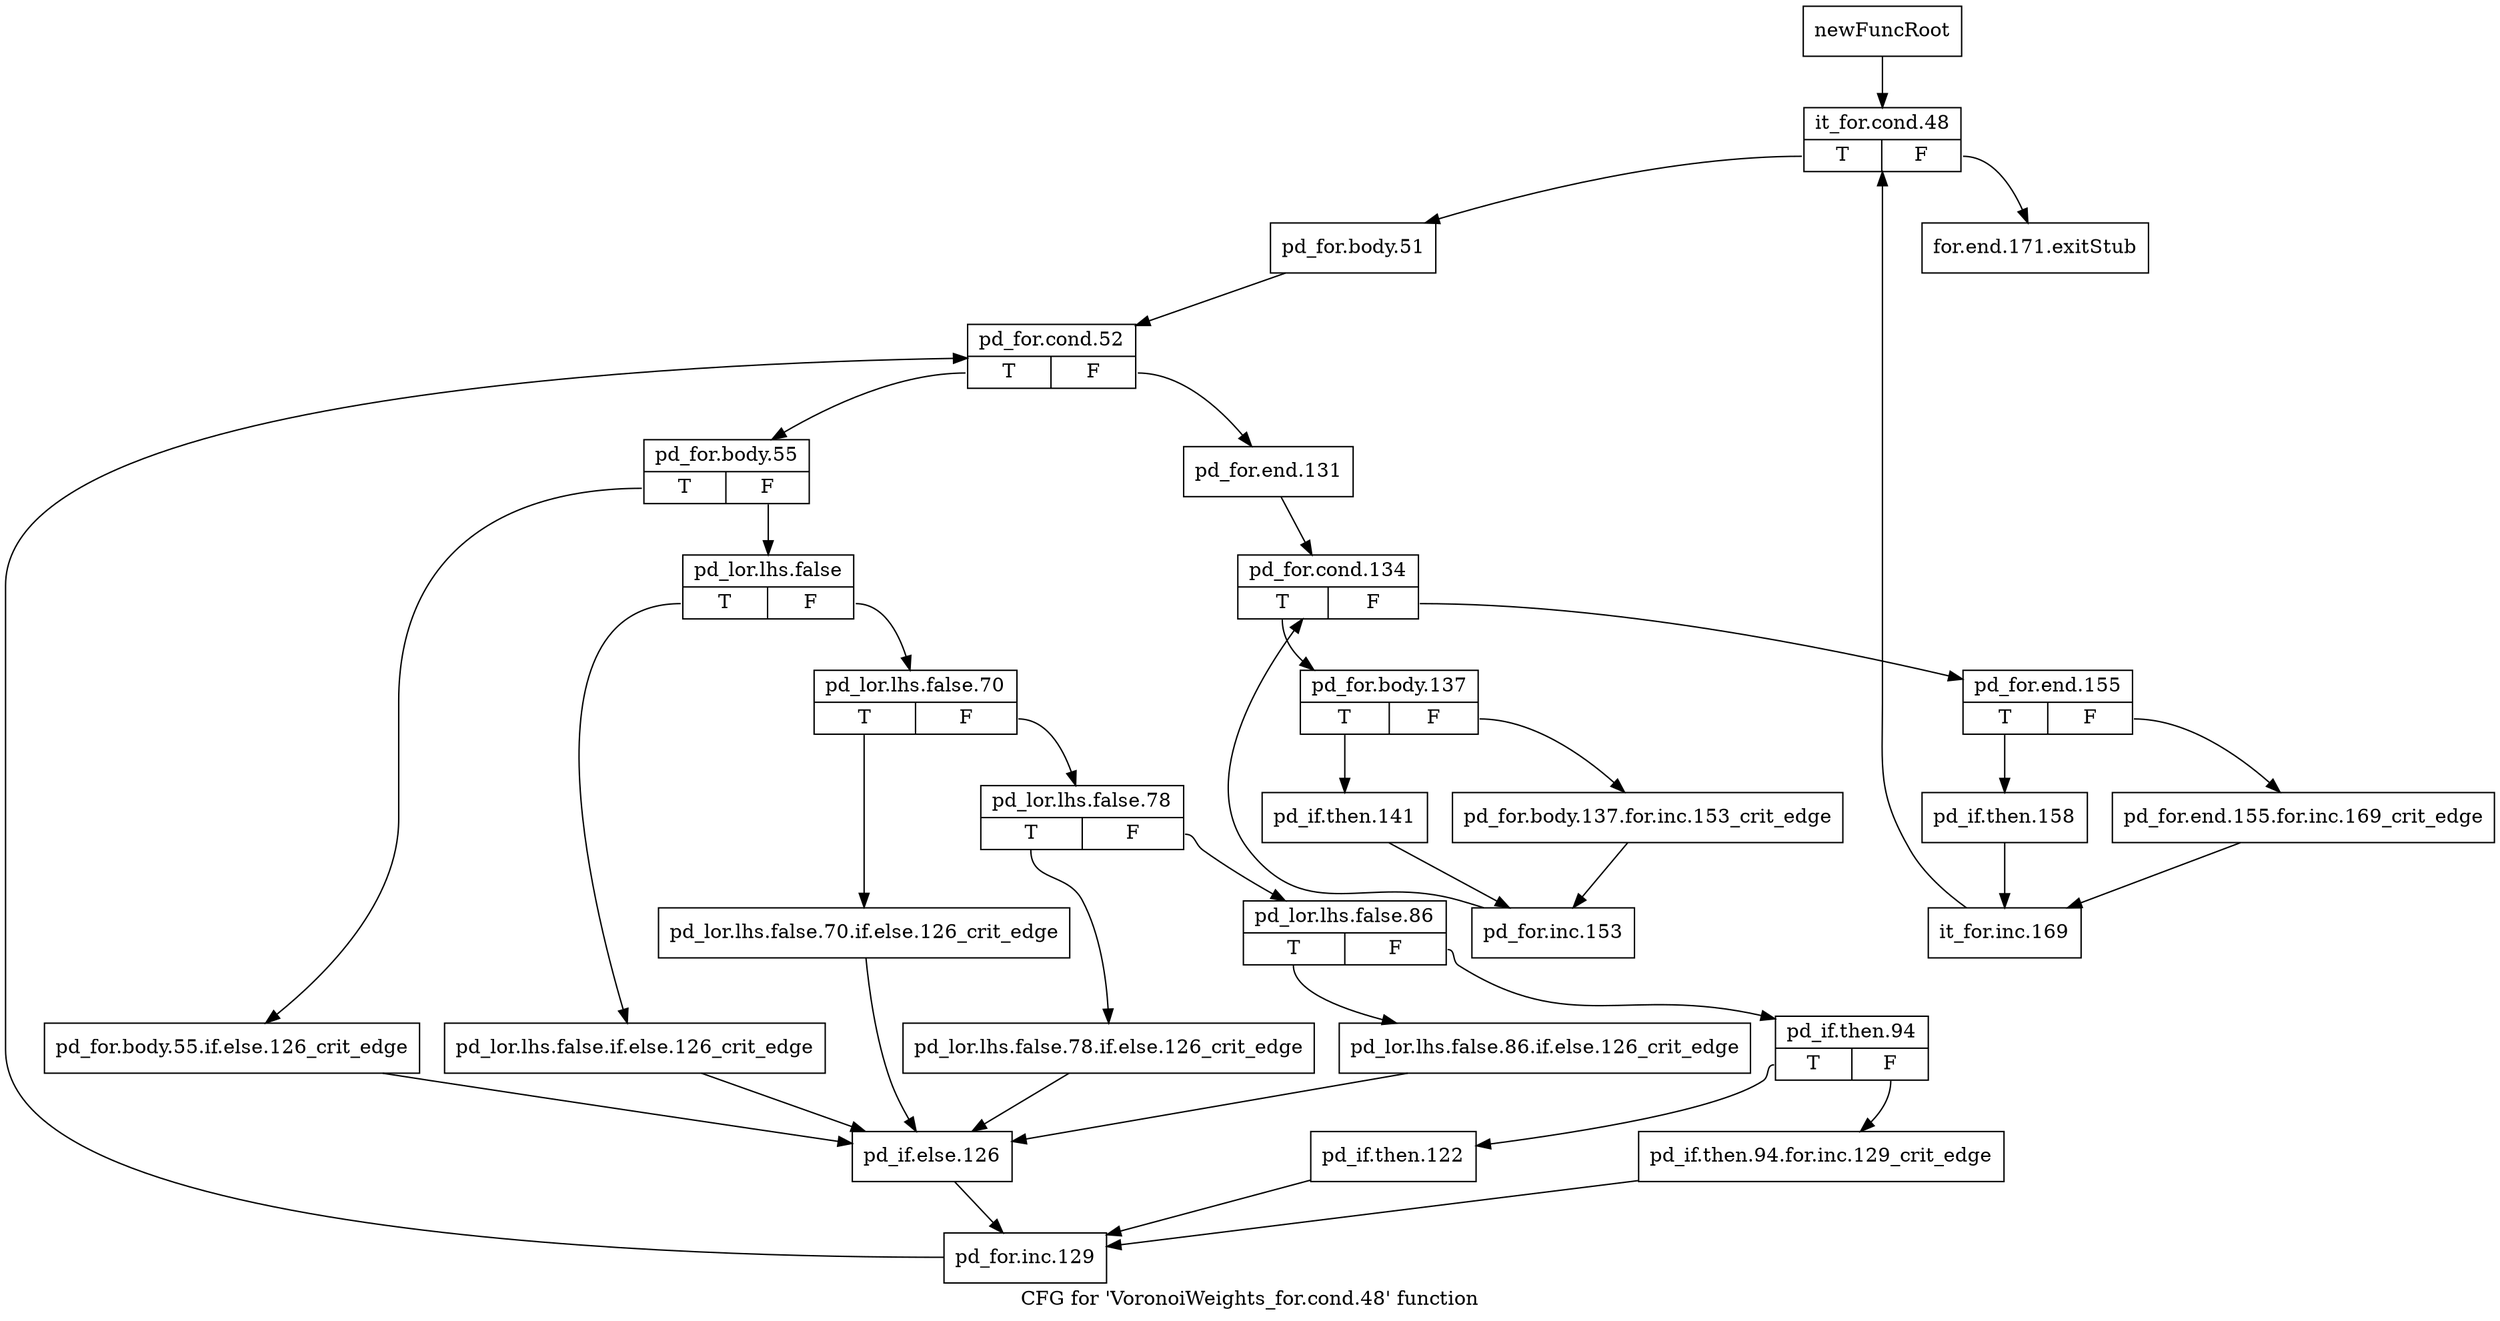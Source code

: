 digraph "CFG for 'VoronoiWeights_for.cond.48' function" {
	label="CFG for 'VoronoiWeights_for.cond.48' function";

	Node0x34f8a40 [shape=record,label="{newFuncRoot}"];
	Node0x34f8a40 -> Node0x34f8ae0;
	Node0x34f8a90 [shape=record,label="{for.end.171.exitStub}"];
	Node0x34f8ae0 [shape=record,label="{it_for.cond.48|{<s0>T|<s1>F}}"];
	Node0x34f8ae0:s0 -> Node0x34f8b30;
	Node0x34f8ae0:s1 -> Node0x34f8a90;
	Node0x34f8b30 [shape=record,label="{pd_for.body.51}"];
	Node0x34f8b30 -> Node0x34f8b80;
	Node0x34f8b80 [shape=record,label="{pd_for.cond.52|{<s0>T|<s1>F}}"];
	Node0x34f8b80:s0 -> Node0x34f8ef0;
	Node0x34f8b80:s1 -> Node0x34f8bd0;
	Node0x34f8bd0 [shape=record,label="{pd_for.end.131}"];
	Node0x34f8bd0 -> Node0x34f8c20;
	Node0x34f8c20 [shape=record,label="{pd_for.cond.134|{<s0>T|<s1>F}}"];
	Node0x34f8c20:s0 -> Node0x34f8db0;
	Node0x34f8c20:s1 -> Node0x34f8c70;
	Node0x34f8c70 [shape=record,label="{pd_for.end.155|{<s0>T|<s1>F}}"];
	Node0x34f8c70:s0 -> Node0x34f8d10;
	Node0x34f8c70:s1 -> Node0x34f8cc0;
	Node0x34f8cc0 [shape=record,label="{pd_for.end.155.for.inc.169_crit_edge}"];
	Node0x34f8cc0 -> Node0x34f8d60;
	Node0x34f8d10 [shape=record,label="{pd_if.then.158}"];
	Node0x34f8d10 -> Node0x34f8d60;
	Node0x34f8d60 [shape=record,label="{it_for.inc.169}"];
	Node0x34f8d60 -> Node0x34f8ae0;
	Node0x34f8db0 [shape=record,label="{pd_for.body.137|{<s0>T|<s1>F}}"];
	Node0x34f8db0:s0 -> Node0x34f8e50;
	Node0x34f8db0:s1 -> Node0x34f8e00;
	Node0x34f8e00 [shape=record,label="{pd_for.body.137.for.inc.153_crit_edge}"];
	Node0x34f8e00 -> Node0x34f8ea0;
	Node0x34f8e50 [shape=record,label="{pd_if.then.141}"];
	Node0x34f8e50 -> Node0x34f8ea0;
	Node0x34f8ea0 [shape=record,label="{pd_for.inc.153}"];
	Node0x34f8ea0 -> Node0x34f8c20;
	Node0x34f8ef0 [shape=record,label="{pd_for.body.55|{<s0>T|<s1>F}}"];
	Node0x34f8ef0:s0 -> Node0x34f92b0;
	Node0x34f8ef0:s1 -> Node0x34f8f40;
	Node0x34f8f40 [shape=record,label="{pd_lor.lhs.false|{<s0>T|<s1>F}}"];
	Node0x34f8f40:s0 -> Node0x34f9260;
	Node0x34f8f40:s1 -> Node0x34f8f90;
	Node0x34f8f90 [shape=record,label="{pd_lor.lhs.false.70|{<s0>T|<s1>F}}"];
	Node0x34f8f90:s0 -> Node0x34f9210;
	Node0x34f8f90:s1 -> Node0x34f8fe0;
	Node0x34f8fe0 [shape=record,label="{pd_lor.lhs.false.78|{<s0>T|<s1>F}}"];
	Node0x34f8fe0:s0 -> Node0x34f91c0;
	Node0x34f8fe0:s1 -> Node0x34f9030;
	Node0x34f9030 [shape=record,label="{pd_lor.lhs.false.86|{<s0>T|<s1>F}}"];
	Node0x34f9030:s0 -> Node0x34f9170;
	Node0x34f9030:s1 -> Node0x34f9080;
	Node0x34f9080 [shape=record,label="{pd_if.then.94|{<s0>T|<s1>F}}"];
	Node0x34f9080:s0 -> Node0x34f9120;
	Node0x34f9080:s1 -> Node0x34f90d0;
	Node0x34f90d0 [shape=record,label="{pd_if.then.94.for.inc.129_crit_edge}"];
	Node0x34f90d0 -> Node0x34f9350;
	Node0x34f9120 [shape=record,label="{pd_if.then.122}"];
	Node0x34f9120 -> Node0x34f9350;
	Node0x34f9170 [shape=record,label="{pd_lor.lhs.false.86.if.else.126_crit_edge}"];
	Node0x34f9170 -> Node0x34f9300;
	Node0x34f91c0 [shape=record,label="{pd_lor.lhs.false.78.if.else.126_crit_edge}"];
	Node0x34f91c0 -> Node0x34f9300;
	Node0x34f9210 [shape=record,label="{pd_lor.lhs.false.70.if.else.126_crit_edge}"];
	Node0x34f9210 -> Node0x34f9300;
	Node0x34f9260 [shape=record,label="{pd_lor.lhs.false.if.else.126_crit_edge}"];
	Node0x34f9260 -> Node0x34f9300;
	Node0x34f92b0 [shape=record,label="{pd_for.body.55.if.else.126_crit_edge}"];
	Node0x34f92b0 -> Node0x34f9300;
	Node0x34f9300 [shape=record,label="{pd_if.else.126}"];
	Node0x34f9300 -> Node0x34f9350;
	Node0x34f9350 [shape=record,label="{pd_for.inc.129}"];
	Node0x34f9350 -> Node0x34f8b80;
}
